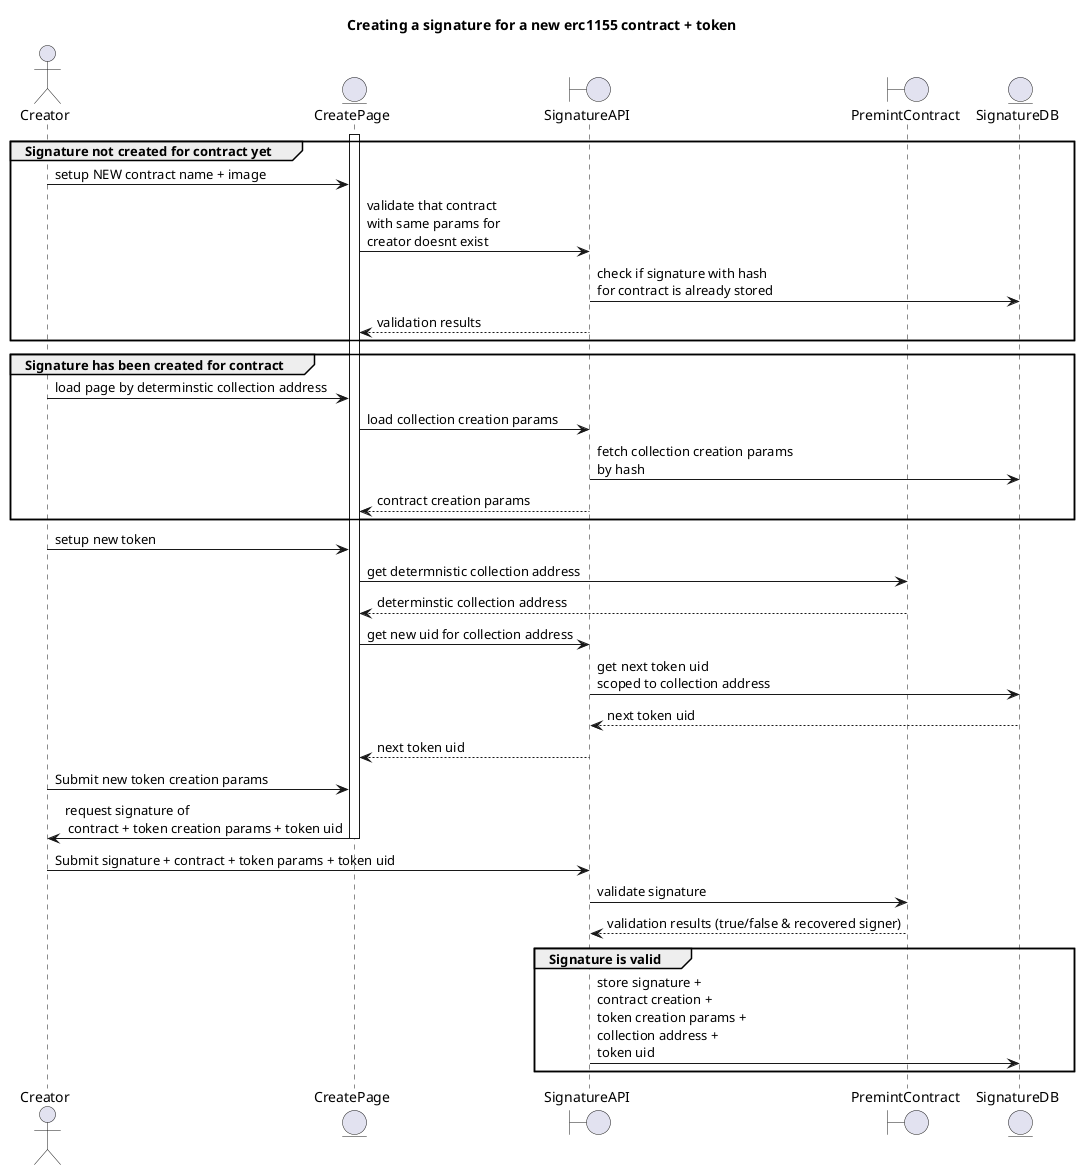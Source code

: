 @startuml

title Creating a signature for a new erc1155 contract + token

actor Creator
entity CreatePage
boundary SignatureAPI
boundary PremintContract
entity SignatureDB


Group Signature not created for contract yet
  
  activate CreatePage
  Creator -> CreatePage: setup NEW contract name + image
  CreatePage -> SignatureAPI: validate that contract \nwith same params for\ncreator doesnt exist
  SignatureAPI -> SignatureDB: check if signature with hash \nfor contract is already stored
  SignatureAPI --> CreatePage: validation results

end

Group Signature has been created for contract

  Creator -> CreatePage: load page by determinstic collection address 
  CreatePage -> SignatureAPI: load collection creation params
  SignatureAPI -> SignatureDB: fetch collection creation params\nby hash
  SignatureAPI --> CreatePage: contract creation params

end

Creator -> CreatePage: setup new token
CreatePage -> PremintContract: get determnistic collection address
PremintContract --> CreatePage: determinstic collection address
CreatePage -> SignatureAPI: get new uid for collection address
SignatureAPI -> SignatureDB: get next token uid\nscoped to collection address
SignatureDB --> SignatureAPI: next token uid
SignatureAPI --> CreatePage: next token uid
Creator -> CreatePage: Submit new token creation params
CreatePage -> Creator: request signature of\n contract + token creation params + token uid 
deactivate CreatePage
Creator -> SignatureAPI: Submit signature + contract + token params + token uid
SignatureAPI -> PremintContract: validate signature
PremintContract --> SignatureAPI: validation results (true/false & recovered signer)

Group Signature is valid

  SignatureAPI -> SignatureDB: store signature + \ncontract creation + \ntoken creation params + \ncollection address + \ntoken uid

end

@enduml